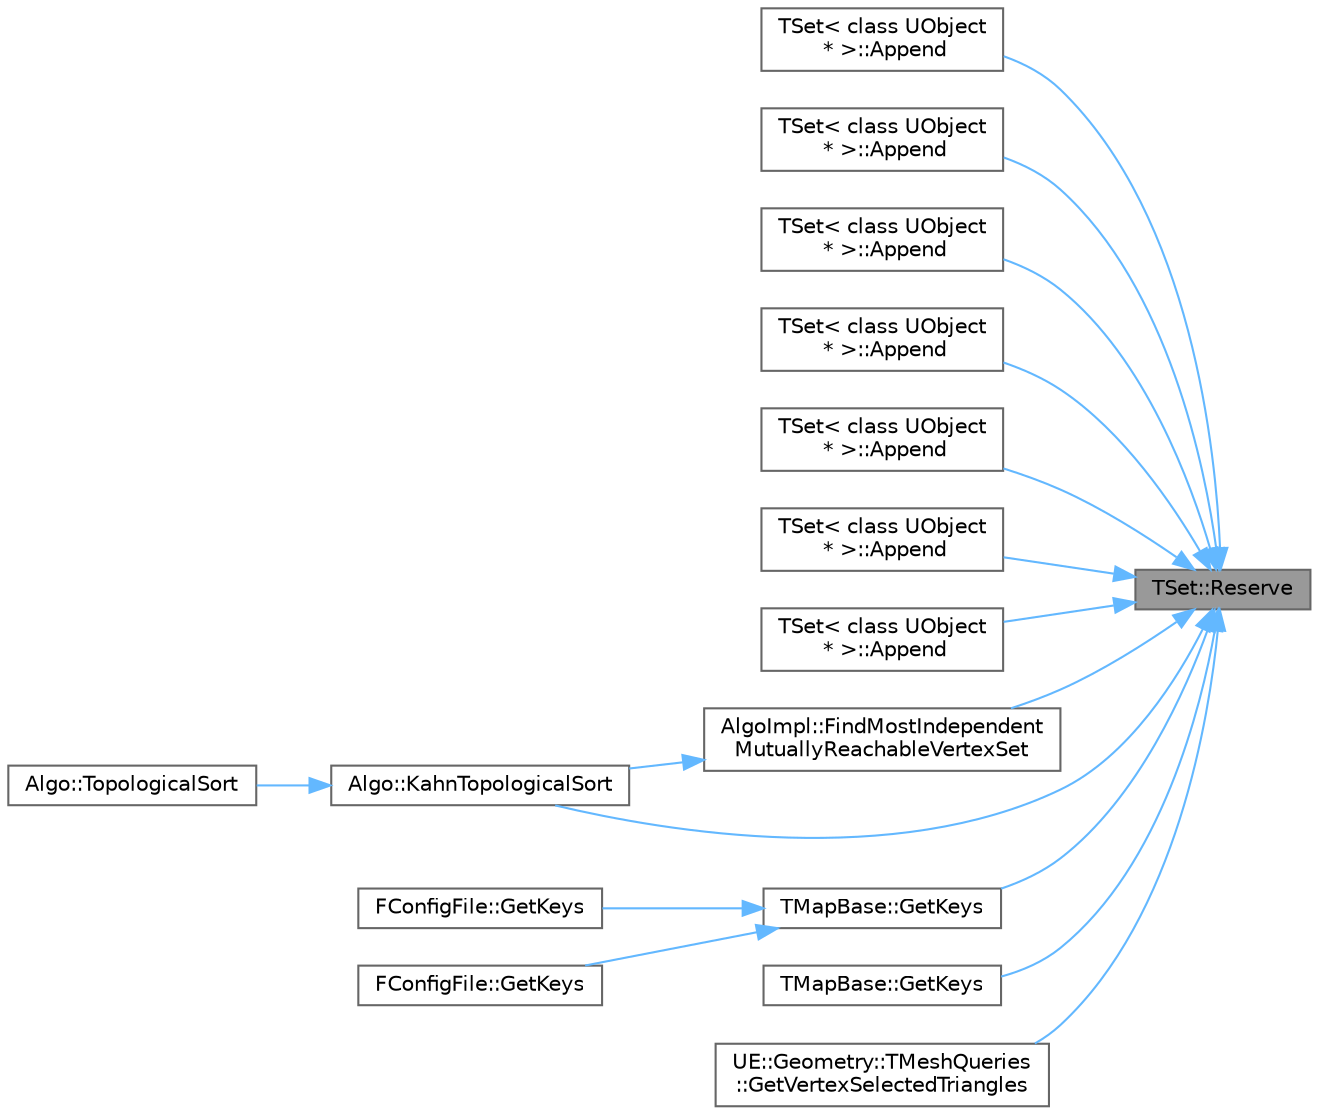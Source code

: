 digraph "TSet::Reserve"
{
 // INTERACTIVE_SVG=YES
 // LATEX_PDF_SIZE
  bgcolor="transparent";
  edge [fontname=Helvetica,fontsize=10,labelfontname=Helvetica,labelfontsize=10];
  node [fontname=Helvetica,fontsize=10,shape=box,height=0.2,width=0.4];
  rankdir="RL";
  Node1 [id="Node000001",label="TSet::Reserve",height=0.2,width=0.4,color="gray40", fillcolor="grey60", style="filled", fontcolor="black",tooltip="Preallocates enough memory to contain Number elements."];
  Node1 -> Node2 [id="edge1_Node000001_Node000002",dir="back",color="steelblue1",style="solid",tooltip=" "];
  Node2 [id="Node000002",label="TSet\< class UObject\l * \>::Append",height=0.2,width=0.4,color="grey40", fillcolor="white", style="filled",URL="$d5/d15/classTSet.html#a12ba447dc6e3e8754b16ab3f59c90599",tooltip=" "];
  Node1 -> Node3 [id="edge2_Node000001_Node000003",dir="back",color="steelblue1",style="solid",tooltip=" "];
  Node3 [id="Node000003",label="TSet\< class UObject\l * \>::Append",height=0.2,width=0.4,color="grey40", fillcolor="white", style="filled",URL="$d5/d15/classTSet.html#a64336ec56cebd9d4c4b2188013e0a990",tooltip=" "];
  Node1 -> Node4 [id="edge3_Node000001_Node000004",dir="back",color="steelblue1",style="solid",tooltip=" "];
  Node4 [id="Node000004",label="TSet\< class UObject\l * \>::Append",height=0.2,width=0.4,color="grey40", fillcolor="white", style="filled",URL="$d5/d15/classTSet.html#a9a692af55ba17386e53a489dfe06bacc",tooltip=" "];
  Node1 -> Node5 [id="edge4_Node000001_Node000005",dir="back",color="steelblue1",style="solid",tooltip=" "];
  Node5 [id="Node000005",label="TSet\< class UObject\l * \>::Append",height=0.2,width=0.4,color="grey40", fillcolor="white", style="filled",URL="$d5/d15/classTSet.html#aa5e7d514e0e58a9be95d5f70046eb680",tooltip=" "];
  Node1 -> Node6 [id="edge5_Node000001_Node000006",dir="back",color="steelblue1",style="solid",tooltip=" "];
  Node6 [id="Node000006",label="TSet\< class UObject\l * \>::Append",height=0.2,width=0.4,color="grey40", fillcolor="white", style="filled",URL="$d5/d15/classTSet.html#a0ee8db563337a534b5e0f50ca82fda66",tooltip=" "];
  Node1 -> Node7 [id="edge6_Node000001_Node000007",dir="back",color="steelblue1",style="solid",tooltip=" "];
  Node7 [id="Node000007",label="TSet\< class UObject\l * \>::Append",height=0.2,width=0.4,color="grey40", fillcolor="white", style="filled",URL="$d5/d15/classTSet.html#a89a780f962f800ab70001c9ccfc18d46",tooltip=" "];
  Node1 -> Node8 [id="edge7_Node000001_Node000008",dir="back",color="steelblue1",style="solid",tooltip=" "];
  Node8 [id="Node000008",label="TSet\< class UObject\l * \>::Append",height=0.2,width=0.4,color="grey40", fillcolor="white", style="filled",URL="$d5/d15/classTSet.html#a34b4e92e92ddc142ee63d2f76026e6a2",tooltip=" "];
  Node1 -> Node9 [id="edge8_Node000001_Node000009",dir="back",color="steelblue1",style="solid",tooltip=" "];
  Node9 [id="Node000009",label="AlgoImpl::FindMostIndependent\lMutuallyReachableVertexSet",height=0.2,width=0.4,color="grey40", fillcolor="white", style="filled",URL="$db/d64/namespaceAlgoImpl.html#af38ce7f2d6efaf327a9c7223fdc54bbd",tooltip="Called when there is a MutuallyReachableVertexSet (aka no vertices are independent)."];
  Node9 -> Node10 [id="edge9_Node000009_Node000010",dir="back",color="steelblue1",style="solid",tooltip=" "];
  Node10 [id="Node000010",label="Algo::KahnTopologicalSort",height=0.2,width=0.4,color="grey40", fillcolor="white", style="filled",URL="$db/d33/namespaceAlgo.html#a231003554c827f132ff7e767bf161b4d",tooltip="Public entrypoint."];
  Node10 -> Node11 [id="edge10_Node000010_Node000011",dir="back",color="steelblue1",style="solid",tooltip=" "];
  Node11 [id="Node000011",label="Algo::TopologicalSort",height=0.2,width=0.4,color="grey40", fillcolor="white", style="filled",URL="$db/d33/namespaceAlgo.html#a019f59012ba87e9c255a73934d81f33b",tooltip="Sorts the given range in leaf to root order: For every pair of elements (A,B) where SortedIndex(A) < ..."];
  Node1 -> Node12 [id="edge11_Node000001_Node000012",dir="back",color="steelblue1",style="solid",tooltip=" "];
  Node12 [id="Node000012",label="TMapBase::GetKeys",height=0.2,width=0.4,color="grey40", fillcolor="white", style="filled",URL="$d8/dad/classTMapBase.html#aa255faa70da5216a492c0a59f1293d79",tooltip="Get the unique keys contained within this map."];
  Node12 -> Node13 [id="edge12_Node000012_Node000013",dir="back",color="steelblue1",style="solid",tooltip=" "];
  Node13 [id="Node000013",label="FConfigFile::GetKeys",height=0.2,width=0.4,color="grey40", fillcolor="white", style="filled",URL="$da/d8b/classFConfigFile.html#addd33012e38316cfc33dbc2b262758f8",tooltip=" "];
  Node12 -> Node14 [id="edge13_Node000012_Node000014",dir="back",color="steelblue1",style="solid",tooltip=" "];
  Node14 [id="Node000014",label="FConfigFile::GetKeys",height=0.2,width=0.4,color="grey40", fillcolor="white", style="filled",URL="$da/d8b/classFConfigFile.html#a6c5812068fc7d705b878ab4c20d0f374",tooltip=" "];
  Node1 -> Node15 [id="edge14_Node000001_Node000015",dir="back",color="steelblue1",style="solid",tooltip=" "];
  Node15 [id="Node000015",label="TMapBase::GetKeys",height=0.2,width=0.4,color="grey40", fillcolor="white", style="filled",URL="$d8/dad/classTMapBase.html#a58bd360b0272796d78510918ba4d5f3d",tooltip="Get the unique keys contained within this map."];
  Node1 -> Node16 [id="edge15_Node000001_Node000016",dir="back",color="steelblue1",style="solid",tooltip=" "];
  Node16 [id="Node000016",label="UE::Geometry::TMeshQueries\l::GetVertexSelectedTriangles",height=0.2,width=0.4,color="grey40", fillcolor="white", style="filled",URL="$dd/d39/classUE_1_1Geometry_1_1TMeshQueries.html#aef2aac27b3352d0f2c338b79a30e13fe",tooltip="Get triangles that contain at least on vertex in the Vertices array."];
  Node1 -> Node10 [id="edge16_Node000001_Node000010",dir="back",color="steelblue1",style="solid",tooltip=" "];
}
